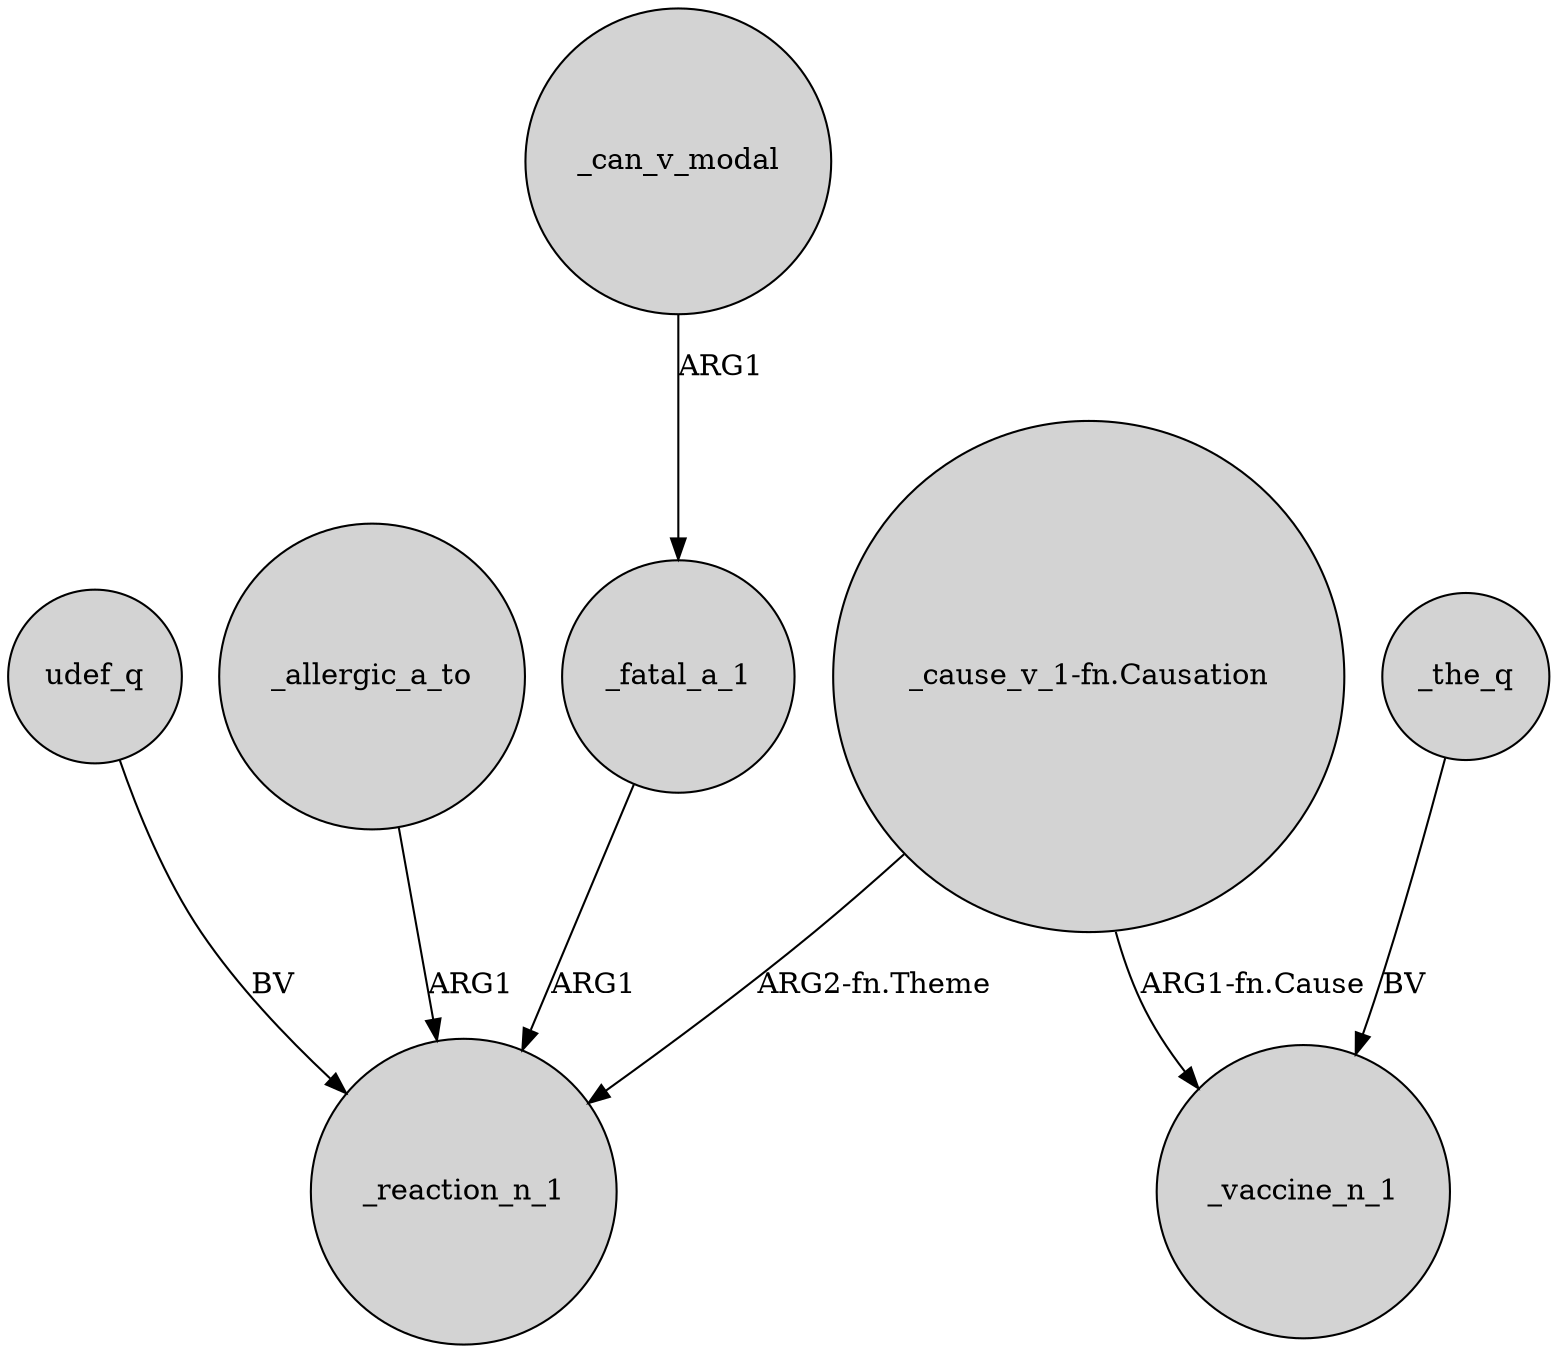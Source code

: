 digraph {
	node [shape=circle style=filled]
	udef_q -> _reaction_n_1 [label=BV]
	_can_v_modal -> _fatal_a_1 [label=ARG1]
	_the_q -> _vaccine_n_1 [label=BV]
	"_cause_v_1-fn.Causation" -> _vaccine_n_1 [label="ARG1-fn.Cause"]
	_allergic_a_to -> _reaction_n_1 [label=ARG1]
	_fatal_a_1 -> _reaction_n_1 [label=ARG1]
	"_cause_v_1-fn.Causation" -> _reaction_n_1 [label="ARG2-fn.Theme"]
}
